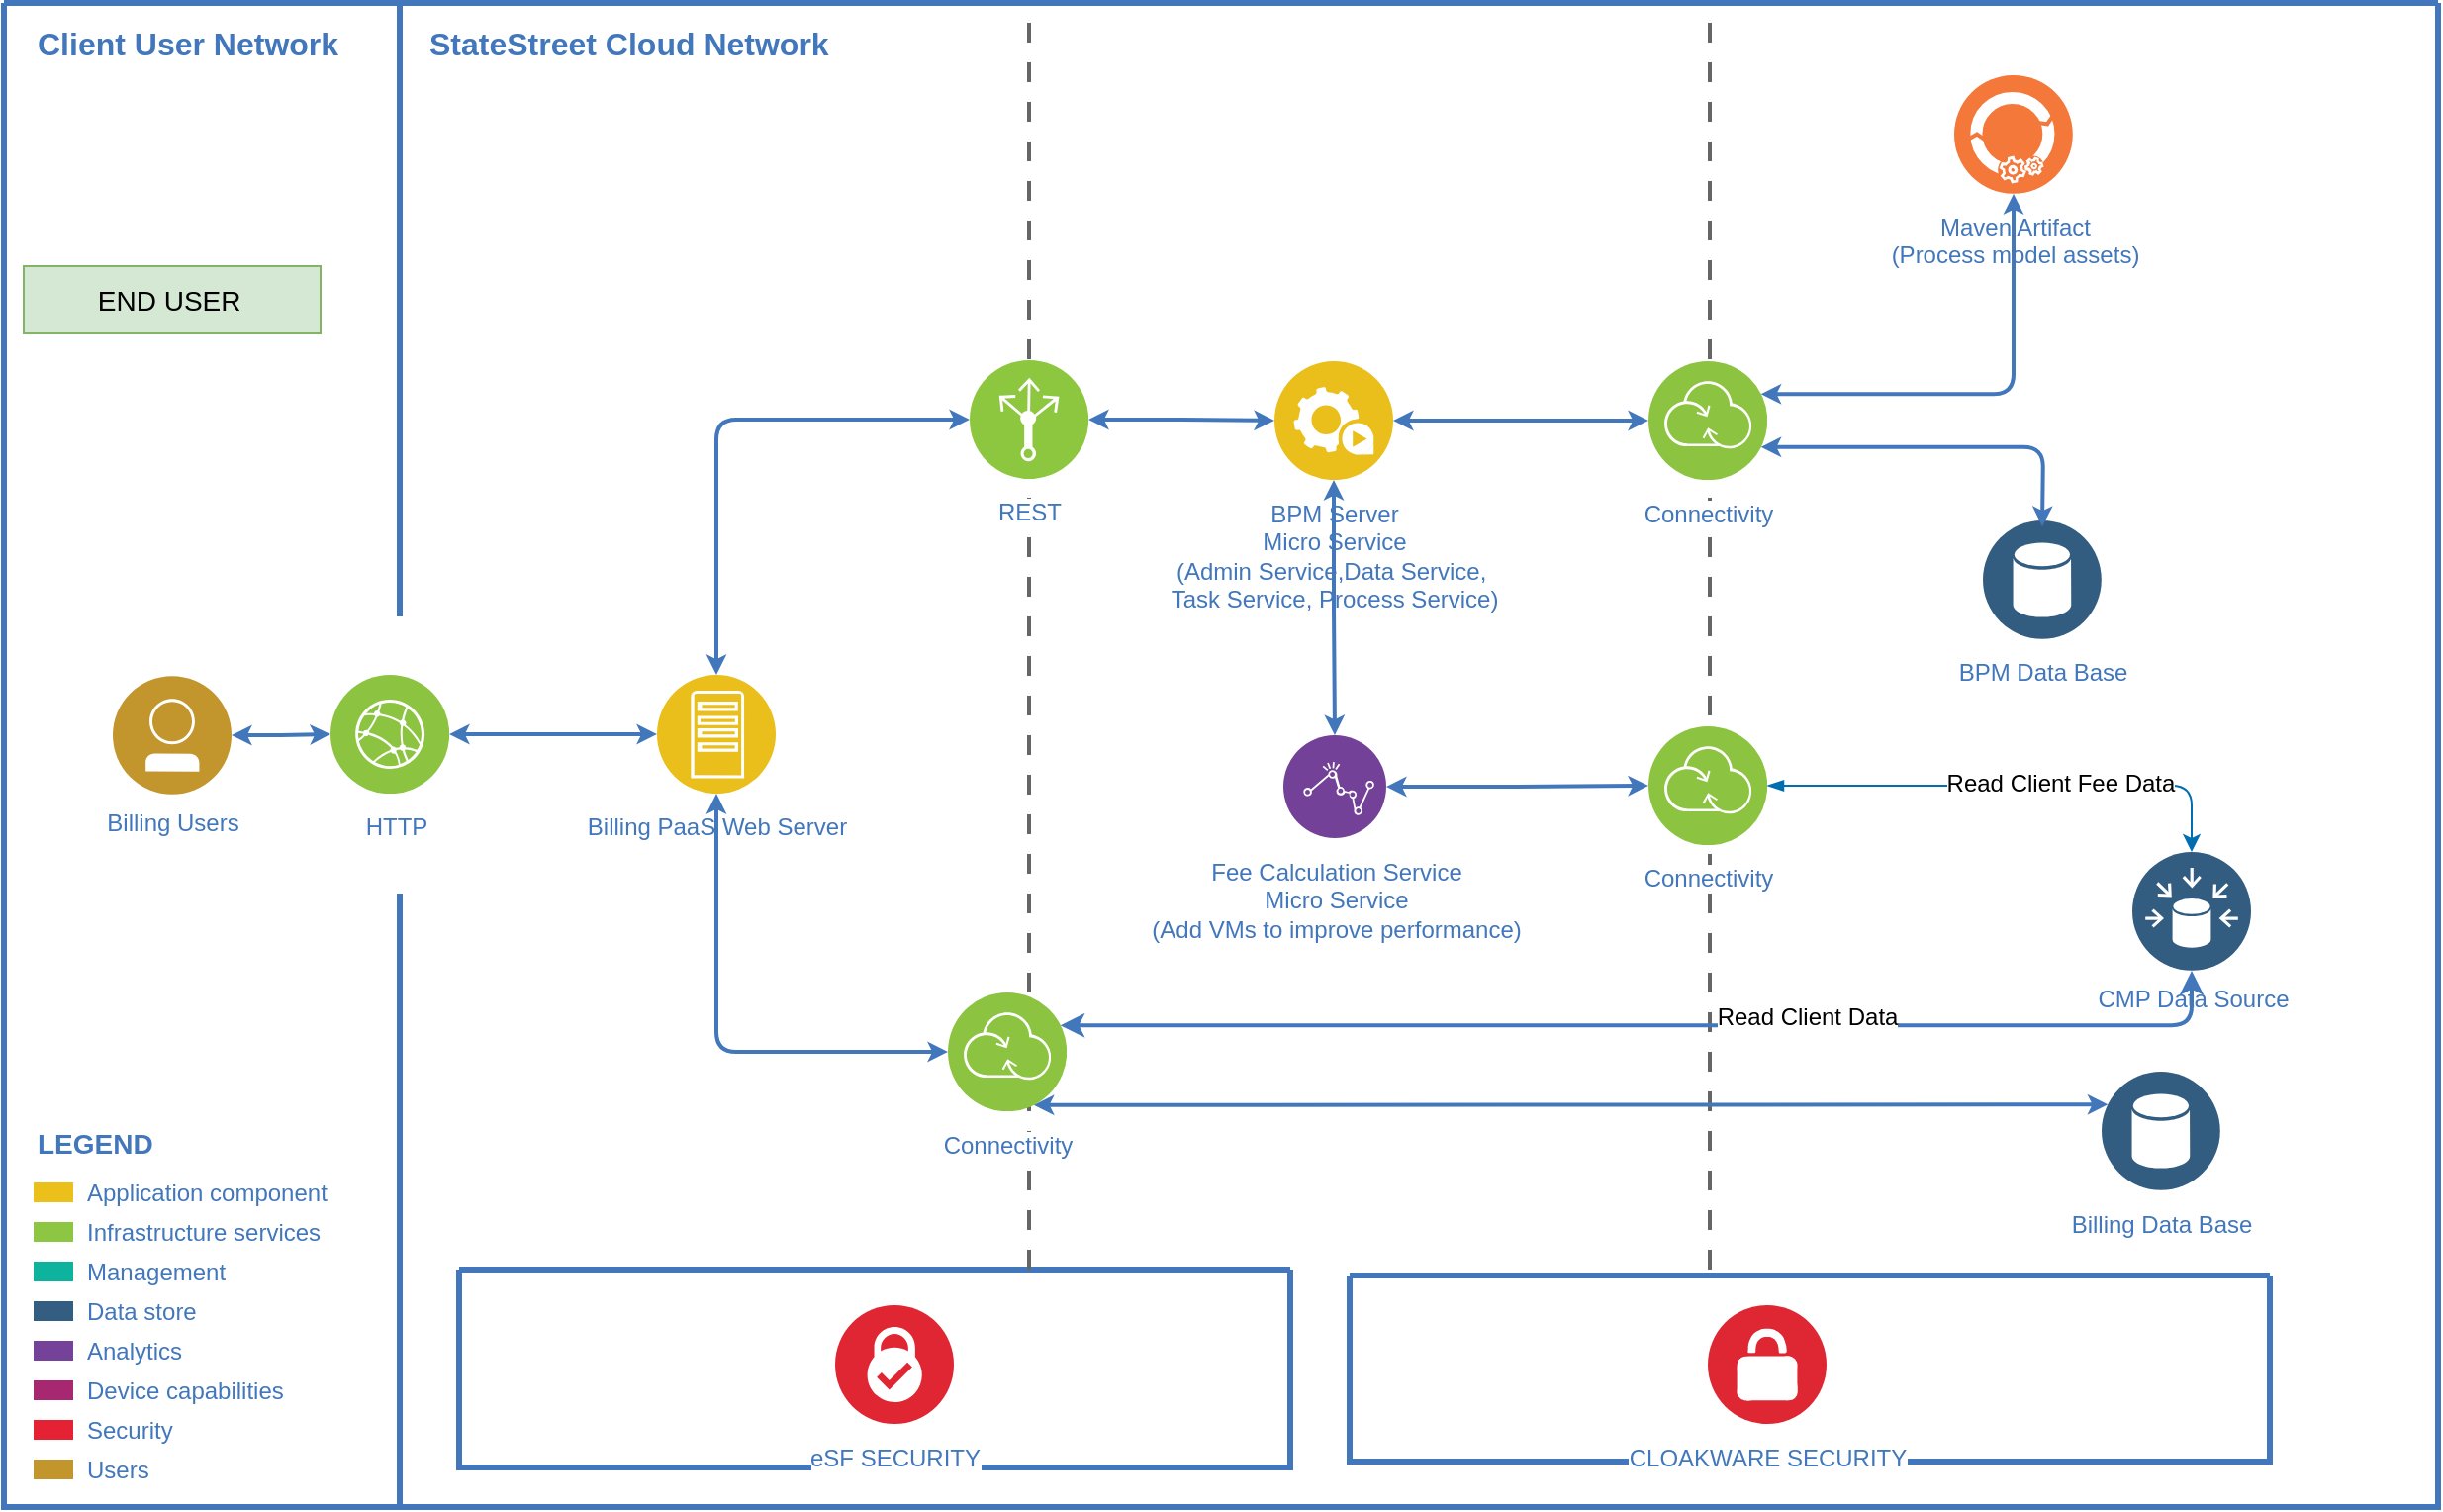 <mxfile pages="1" version="11.2.1" type="github"><diagram id="2f404044-711c-603c-8f00-f6bb4c023d3c" name="Page-1"><mxGraphModel dx="1422" dy="759" grid="0" gridSize="10" guides="1" tooltips="1" connect="1" arrows="1" fold="1" page="1" pageScale="1" pageWidth="1169" pageHeight="827" background="#ffffff" math="0" shadow="0"><root><mxCell id="0"/><mxCell id="1" parent="0"/><mxCell id="63" value="" style="swimlane;shadow=0;strokeColor=#4277BB;fillColor=#ffffff;fontColor=none;align=right;startSize=0;collapsible=0;noLabel=1;strokeWidth=3;" parent="1" vertex="1"><mxGeometry x="280" y="148.5" width="1230" height="760" as="geometry"/></mxCell><mxCell id="Xh_vkmDaWnO0yCEQ2tFV-343" value="" style="line;strokeWidth=2;html=1;shadow=0;labelBackgroundColor=#ffffff;fillColor=none;gradientColor=none;fontSize=12;fontColor=#4277BB;align=center;dashed=1;dashPattern=5 5;strokeColor=#666666;direction=south;" parent="63" vertex="1"><mxGeometry x="857" y="10" width="10" height="640" as="geometry"/></mxCell><mxCell id="242" style="edgeStyle=elbowEdgeStyle;rounded=0;elbow=vertical;html=1;exitX=0;exitY=0.5;entryX=0;entryY=0.5;labelBackgroundColor=#ffffff;startArrow=classic;startFill=1;startSize=4;endArrow=none;endFill=0;endSize=4;jettySize=auto;orthogonalLoop=1;strokeColor=#4277BB;strokeWidth=2;fontSize=12;fontColor=#4277BB;" parent="63" source="174" target="174" edge="1"><mxGeometry relative="1" as="geometry"/></mxCell><mxCell id="279" style="edgeStyle=orthogonalEdgeStyle;rounded=0;html=1;labelBackgroundColor=#ffffff;startArrow=classic;startFill=1;startSize=4;endArrow=classic;endFill=1;endSize=4;jettySize=auto;orthogonalLoop=1;strokeColor=#4277BB;strokeWidth=2;fontSize=12;fontColor=#4277BB;" parent="63" source="243" target="119" edge="1"><mxGeometry relative="1" as="geometry"/></mxCell><mxCell id="102" value="Client User Network" style="text;html=1;align=left;verticalAlign=middle;fontColor=#4277BB;shadow=0;dashed=0;strokeColor=none;fillColor=none;labelBackgroundColor=none;fontStyle=1;fontSize=16;spacingLeft=5;" parent="63" vertex="1"><mxGeometry x="10" y="10" width="170" height="20" as="geometry"/></mxCell><mxCell id="103" value="" style="line;strokeWidth=3;direction=south;html=1;shadow=0;labelBackgroundColor=none;fillColor=none;gradientColor=none;fontSize=12;fontColor=#4277BB;align=right;strokeColor=#4277BB;" parent="63" vertex="1"><mxGeometry x="195" y="1" width="10" height="309" as="geometry"/></mxCell><mxCell id="107" value="StateStreet Cloud Network" style="text;html=1;align=left;verticalAlign=middle;fontColor=#4277BB;shadow=0;dashed=0;strokeColor=none;fillColor=none;labelBackgroundColor=none;fontStyle=1;fontSize=16;spacingLeft=5;" parent="63" vertex="1"><mxGeometry x="208" y="10" width="190" height="20" as="geometry"/></mxCell><mxCell id="109" value="Application component" style="rounded=0;html=1;shadow=0;labelBackgroundColor=none;strokeColor=none;strokeWidth=2;fillColor=#EBC01A;gradientColor=none;fontSize=12;fontColor=#4277BB;align=left;labelPosition=right;verticalLabelPosition=middle;verticalAlign=middle;spacingLeft=5;" parent="63" vertex="1"><mxGeometry x="15" y="596" width="20" height="10" as="geometry"/></mxCell><mxCell id="110" value="Infrastructure services" style="rounded=0;html=1;shadow=0;labelBackgroundColor=none;strokeColor=none;strokeWidth=2;fillColor=#8DC642;gradientColor=none;fontSize=12;fontColor=#4277BB;align=left;labelPosition=right;verticalLabelPosition=middle;verticalAlign=middle;spacingLeft=5;" parent="63" vertex="1"><mxGeometry x="15" y="616" width="20" height="10" as="geometry"/></mxCell><mxCell id="111" value="Management" style="rounded=0;html=1;shadow=0;labelBackgroundColor=none;strokeColor=none;strokeWidth=2;fillColor=#0DB39D;gradientColor=none;fontSize=12;fontColor=#4277BB;align=left;labelPosition=right;verticalLabelPosition=middle;verticalAlign=middle;spacingLeft=5;" parent="63" vertex="1"><mxGeometry x="15" y="636" width="20" height="10" as="geometry"/></mxCell><mxCell id="112" value="Data store" style="rounded=0;html=1;shadow=0;labelBackgroundColor=none;strokeColor=none;strokeWidth=2;fillColor=#335D81;gradientColor=none;fontSize=12;fontColor=#4277BB;align=left;labelPosition=right;verticalLabelPosition=middle;verticalAlign=middle;spacingLeft=5;" parent="63" vertex="1"><mxGeometry x="15" y="656" width="20" height="10" as="geometry"/></mxCell><mxCell id="113" value="Analytics" style="rounded=0;html=1;shadow=0;labelBackgroundColor=none;strokeColor=none;strokeWidth=2;fillColor=#744399;gradientColor=none;fontSize=12;fontColor=#4277BB;align=left;labelPosition=right;verticalLabelPosition=middle;verticalAlign=middle;spacingLeft=5;" parent="63" vertex="1"><mxGeometry x="15" y="676" width="20" height="10" as="geometry"/></mxCell><mxCell id="114" value="Device capabilities" style="rounded=0;html=1;shadow=0;labelBackgroundColor=none;strokeColor=none;strokeWidth=2;fillColor=#A72870;gradientColor=none;fontSize=12;fontColor=#4277BB;align=left;labelPosition=right;verticalLabelPosition=middle;verticalAlign=middle;spacingLeft=5;" parent="63" vertex="1"><mxGeometry x="15" y="696" width="20" height="10" as="geometry"/></mxCell><mxCell id="115" value="Security" style="rounded=0;html=1;shadow=0;labelBackgroundColor=none;strokeColor=none;strokeWidth=2;fillColor=#E52134;gradientColor=none;fontSize=12;fontColor=#4277BB;align=left;labelPosition=right;verticalLabelPosition=middle;verticalAlign=middle;spacingLeft=5;" parent="63" vertex="1"><mxGeometry x="15" y="716" width="20" height="10" as="geometry"/></mxCell><mxCell id="117" value="LEGEND" style="text;html=1;align=left;verticalAlign=middle;fontColor=#4277BB;shadow=0;dashed=0;strokeColor=none;fillColor=none;labelBackgroundColor=none;fontStyle=1;fontSize=14;spacingLeft=0;" parent="63" vertex="1"><mxGeometry x="15" y="566" width="150" height="20" as="geometry"/></mxCell><mxCell id="119" value="HTTP" style="aspect=fixed;perimeter=ellipsePerimeter;html=1;align=center;shadow=0;image;image=img/lib/ibm/infrastructure/edge_services.svg;labelBackgroundColor=#ffffff;strokeColor=none;strokeWidth=2;fillColor=#808080;gradientColor=none;fontSize=12;fontColor=#4277BB;rounded=0;verticalAlign=top;spacingLeft=5;spacingTop=3;" parent="63" vertex="1"><mxGeometry x="165" y="339.5" width="60" height="60" as="geometry"/></mxCell><mxCell id="174" value="" style="swimlane;shadow=0;labelBackgroundColor=#007FFF;strokeColor=#4277BB;fillColor=none;gradientColor=none;fontColor=#000000;align=right;collapsible=0;startSize=0;strokeWidth=3;" parent="63" vertex="1"><mxGeometry x="230" y="640" width="420" height="100" as="geometry"/></mxCell><mxCell id="214" value="eSF SECURITY" style="aspect=fixed;perimeter=ellipsePerimeter;html=1;align=center;shadow=0;dashed=0;image;image=img/lib/ibm/security/security_services.svg;labelBackgroundColor=#ffffff;strokeColor=#4277BB;strokeWidth=2;fillColor=none;gradientColor=none;fontSize=12;fontColor=#4277BB;spacingTop=3;" parent="174" vertex="1"><mxGeometry x="190" y="18" width="60" height="60" as="geometry"/></mxCell><mxCell id="190" value="" style="line;strokeWidth=3;direction=south;html=1;shadow=0;labelBackgroundColor=none;fillColor=none;gradientColor=none;fontSize=12;fontColor=#4277BB;align=right;strokeColor=#4277BB;" parent="63" vertex="1"><mxGeometry x="195" y="450" width="10" height="310" as="geometry"/></mxCell><mxCell id="243" value="Billing Users" style="aspect=fixed;perimeter=ellipsePerimeter;html=1;align=center;shadow=0;dashed=0;image;image=img/lib/ibm/users/user.svg;labelBackgroundColor=#ffffff;strokeColor=#4277BB;strokeWidth=2;fillColor=none;gradientColor=none;fontSize=12;fontColor=#4277BB;" parent="63" vertex="1"><mxGeometry x="55" y="340" width="60" height="60" as="geometry"/></mxCell><mxCell id="245" value="Fee Calculation Service&lt;br&gt;Micro Service&lt;br&gt;(Add VMs to improve performance)" style="aspect=fixed;perimeter=ellipsePerimeter;html=1;align=center;shadow=0;dashed=0;image;image=img/lib/ibm/analytics/analytics.svg;labelBackgroundColor=#ffffff;strokeColor=#4277BB;strokeWidth=2;fillColor=none;gradientColor=none;fontSize=12;fontColor=#4277BB;spacingTop=3;" parent="63" vertex="1"><mxGeometry x="646.5" y="370" width="52" height="52" as="geometry"/></mxCell><mxCell id="250" value="" style="line;strokeWidth=2;html=1;shadow=0;labelBackgroundColor=#ffffff;fillColor=none;gradientColor=none;fontSize=12;fontColor=#4277BB;align=center;dashed=1;dashPattern=5 5;strokeColor=#666666;direction=south;" parent="63" vertex="1"><mxGeometry x="513" y="10" width="10" height="630" as="geometry"/></mxCell><mxCell id="255" value="CMP Data Source" style="aspect=fixed;perimeter=ellipsePerimeter;html=1;align=center;shadow=0;dashed=0;image;image=img/lib/ibm/data/data_sources.svg;labelBackgroundColor=#ffffff;strokeColor=#4277BB;strokeWidth=2;fillColor=none;gradientColor=none;fontSize=12;fontColor=#4277BB;direction=east;" parent="63" vertex="1"><mxGeometry x="1075.5" y="429" width="60" height="60" as="geometry"/></mxCell><mxCell id="282" value="END USER&amp;nbsp;" style="text;html=1;align=center;verticalAlign=middle;shadow=0;dashed=0;strokeColor=#82b366;fillColor=#d5e8d4;labelBackgroundColor=none;fontStyle=0;fontSize=14;spacingLeft=0;" parent="63" vertex="1"><mxGeometry x="10" y="133" width="150" height="34" as="geometry"/></mxCell><mxCell id="285" value="Users" style="rounded=0;html=1;shadow=0;labelBackgroundColor=none;strokeColor=none;strokeWidth=2;fillColor=#C2952D;gradientColor=none;fontSize=12;fontColor=#4277BB;align=left;labelPosition=right;verticalLabelPosition=middle;verticalAlign=middle;spacingLeft=5;" parent="63" vertex="1"><mxGeometry x="15" y="736" width="20" height="10" as="geometry"/></mxCell><mxCell id="Xh_vkmDaWnO0yCEQ2tFV-292" value="Billing PaaS Web Server&lt;br&gt;" style="aspect=fixed;perimeter=ellipsePerimeter;html=1;align=center;shadow=0;dashed=0;fontColor=#4277BB;labelBackgroundColor=#ffffff;fontSize=12;spacingTop=3;image;image=img/lib/ibm/applications/app_server.svg;" parent="63" vertex="1"><mxGeometry x="330" y="339.5" width="60" height="60" as="geometry"/></mxCell><mxCell id="Xh_vkmDaWnO0yCEQ2tFV-295" value="BPM Server&lt;br&gt;Micro Service&lt;br&gt;(Admin Service,Data Service,&amp;nbsp;&lt;br&gt;Task Service,&amp;nbsp;Process Service)" style="aspect=fixed;perimeter=ellipsePerimeter;html=1;align=center;shadow=0;dashed=0;fontColor=#4277BB;labelBackgroundColor=#ffffff;fontSize=12;spacingTop=3;image;image=img/lib/ibm/applications/automation_tools.svg;" parent="63" vertex="1"><mxGeometry x="642" y="181" width="60" height="60" as="geometry"/></mxCell><mxCell id="Xh_vkmDaWnO0yCEQ2tFV-297" value="REST" style="aspect=fixed;perimeter=ellipsePerimeter;html=1;align=center;shadow=0;dashed=0;fontColor=#4277BB;labelBackgroundColor=#ffffff;fontSize=12;spacingTop=3;image;image=img/lib/ibm/infrastructure/load_balancing_routing.svg;" parent="63" vertex="1"><mxGeometry x="488" y="180.5" width="60" height="60" as="geometry"/></mxCell><mxCell id="Xh_vkmDaWnO0yCEQ2tFV-302" value="Maven Artifact&lt;br&gt;(Process model assets)" style="aspect=fixed;perimeter=ellipsePerimeter;html=1;align=center;shadow=0;dashed=0;fontColor=#4277BB;labelBackgroundColor=#ffffff;fontSize=12;spacingTop=3;image;image=img/lib/ibm/devops/artifact_management.svg;" parent="63" vertex="1"><mxGeometry x="985.5" y="36.5" width="60" height="60" as="geometry"/></mxCell><mxCell id="Xh_vkmDaWnO0yCEQ2tFV-307" value="BPM Data Base" style="aspect=fixed;perimeter=ellipsePerimeter;html=1;align=center;shadow=0;dashed=0;fontColor=#4277BB;labelBackgroundColor=#ffffff;fontSize=12;spacingTop=3;image;image=img/lib/ibm/data/data_services.svg;" parent="63" vertex="1"><mxGeometry x="1000" y="261.5" width="60" height="60" as="geometry"/></mxCell><mxCell id="Xh_vkmDaWnO0yCEQ2tFV-314" value="Connectivity" style="aspect=fixed;perimeter=ellipsePerimeter;html=1;align=center;shadow=0;dashed=0;fontColor=#4277BB;labelBackgroundColor=#ffffff;fontSize=12;spacingTop=3;image;image=img/lib/ibm/infrastructure/transformation_connectivity.svg;" parent="63" vertex="1"><mxGeometry x="831" y="181" width="60" height="60" as="geometry"/></mxCell><mxCell id="Xh_vkmDaWnO0yCEQ2tFV-320" value="Connectivity" style="aspect=fixed;perimeter=ellipsePerimeter;html=1;align=center;shadow=0;dashed=0;fontColor=#4277BB;labelBackgroundColor=#ffffff;fontSize=12;spacingTop=3;image;image=img/lib/ibm/infrastructure/transformation_connectivity.svg;" parent="63" vertex="1"><mxGeometry x="477" y="500" width="60" height="60" as="geometry"/></mxCell><mxCell id="Xh_vkmDaWnO0yCEQ2tFV-321" value="Billing Data Base" style="aspect=fixed;perimeter=ellipsePerimeter;html=1;align=center;shadow=0;dashed=0;fontColor=#4277BB;labelBackgroundColor=#ffffff;fontSize=12;spacingTop=3;image;image=img/lib/ibm/data/data_services.svg;" parent="63" vertex="1"><mxGeometry x="1060" y="540" width="60" height="60" as="geometry"/></mxCell><mxCell id="Xh_vkmDaWnO0yCEQ2tFV-352" style="edgeStyle=orthogonalEdgeStyle;rounded=1;orthogonalLoop=1;jettySize=auto;html=1;startArrow=blockThin;startFill=1;fillColor=#1ba1e2;strokeColor=#006EAF;" parent="63" source="Xh_vkmDaWnO0yCEQ2tFV-324" target="255" edge="1"><mxGeometry relative="1" as="geometry"/></mxCell><mxCell id="Xh_vkmDaWnO0yCEQ2tFV-356" value="Read Client Fee Data" style="text;html=1;resizable=0;points=[];align=center;verticalAlign=middle;labelBackgroundColor=#ffffff;" parent="Xh_vkmDaWnO0yCEQ2tFV-352" vertex="1" connectable="0"><mxGeometry x="0.192" y="1" relative="1" as="geometry"><mxPoint as="offset"/></mxGeometry></mxCell><mxCell id="Xh_vkmDaWnO0yCEQ2tFV-324" value="Connectivity" style="aspect=fixed;perimeter=ellipsePerimeter;html=1;align=center;shadow=0;dashed=0;fontColor=#4277BB;labelBackgroundColor=#ffffff;fontSize=12;spacingTop=3;image;image=img/lib/ibm/infrastructure/transformation_connectivity.svg;" parent="63" vertex="1"><mxGeometry x="831" y="365.5" width="60" height="60" as="geometry"/></mxCell><mxCell id="Xh_vkmDaWnO0yCEQ2tFV-326" style="edgeStyle=orthogonalEdgeStyle;rounded=1;html=1;labelBackgroundColor=#ffffff;startArrow=classic;startFill=1;startSize=4;endArrow=classic;endFill=1;endSize=4;jettySize=auto;orthogonalLoop=1;strokeColor=#4277BB;strokeWidth=2;fontSize=12;fontColor=#4277BB;entryX=0;entryY=0.5;entryDx=0;entryDy=0;exitX=0.5;exitY=0;exitDx=0;exitDy=0;" parent="63" source="Xh_vkmDaWnO0yCEQ2tFV-292" target="Xh_vkmDaWnO0yCEQ2tFV-297" edge="1"><mxGeometry relative="1" as="geometry"><mxPoint x="125" y="380" as="sourcePoint"/><mxPoint x="175.004" y="380" as="targetPoint"/></mxGeometry></mxCell><mxCell id="Xh_vkmDaWnO0yCEQ2tFV-328" style="edgeStyle=orthogonalEdgeStyle;rounded=1;html=1;labelBackgroundColor=#ffffff;startArrow=classic;startFill=1;startSize=4;endArrow=classic;endFill=1;endSize=4;jettySize=auto;orthogonalLoop=1;strokeColor=#4277BB;strokeWidth=2;fontSize=12;fontColor=#4277BB;entryX=0;entryY=0.5;entryDx=0;entryDy=0;exitX=0.5;exitY=1;exitDx=0;exitDy=0;" parent="63" source="Xh_vkmDaWnO0yCEQ2tFV-292" target="Xh_vkmDaWnO0yCEQ2tFV-320" edge="1"><mxGeometry relative="1" as="geometry"><mxPoint x="238" y="380" as="sourcePoint"/><mxPoint x="340.004" y="380" as="targetPoint"/></mxGeometry></mxCell><mxCell id="Xh_vkmDaWnO0yCEQ2tFV-335" style="edgeStyle=orthogonalEdgeStyle;rounded=0;html=1;labelBackgroundColor=#ffffff;startArrow=classic;startFill=1;startSize=4;endArrow=classic;endFill=1;endSize=4;jettySize=auto;orthogonalLoop=1;strokeColor=#4277BB;strokeWidth=2;fontSize=12;fontColor=#4277BB;entryX=0;entryY=0.25;entryDx=0;entryDy=0;exitX=0.75;exitY=1;exitDx=0;exitDy=0;" parent="63" source="Xh_vkmDaWnO0yCEQ2tFV-320" target="Xh_vkmDaWnO0yCEQ2tFV-321" edge="1"><mxGeometry relative="1" as="geometry"><mxPoint x="243" y="376" as="sourcePoint"/><mxPoint x="340.004" y="376" as="targetPoint"/></mxGeometry></mxCell><mxCell id="Xh_vkmDaWnO0yCEQ2tFV-336" style="edgeStyle=orthogonalEdgeStyle;rounded=1;html=1;labelBackgroundColor=#ffffff;startArrow=classic;startFill=1;endArrow=classic;endFill=1;jettySize=auto;orthogonalLoop=1;strokeColor=#4277BB;strokeWidth=2;fontSize=12;fontColor=#4277BB;entryX=0.5;entryY=1;entryDx=0;entryDy=0;exitX=1;exitY=0.25;exitDx=0;exitDy=0;" parent="63" source="Xh_vkmDaWnO0yCEQ2tFV-320" target="255" edge="1"><mxGeometry relative="1" as="geometry"><mxPoint x="557.996" y="530" as="sourcePoint"/><mxPoint x="970" y="514" as="targetPoint"/></mxGeometry></mxCell><mxCell id="Xh_vkmDaWnO0yCEQ2tFV-355" value="Read Client Data" style="text;html=1;resizable=0;points=[];align=center;verticalAlign=middle;labelBackgroundColor=#ffffff;" parent="Xh_vkmDaWnO0yCEQ2tFV-336" vertex="1" connectable="0"><mxGeometry x="0.259" y="4" relative="1" as="geometry"><mxPoint as="offset"/></mxGeometry></mxCell><mxCell id="Xh_vkmDaWnO0yCEQ2tFV-340" style="edgeStyle=orthogonalEdgeStyle;rounded=0;html=1;labelBackgroundColor=#ffffff;startArrow=classic;startFill=1;startSize=4;endArrow=classic;endFill=1;endSize=4;jettySize=auto;orthogonalLoop=1;strokeColor=#4277BB;strokeWidth=2;fontSize=12;fontColor=#4277BB;entryX=0;entryY=0.5;entryDx=0;entryDy=0;" parent="63" source="Xh_vkmDaWnO0yCEQ2tFV-295" target="Xh_vkmDaWnO0yCEQ2tFV-314" edge="1"><mxGeometry relative="1" as="geometry"><mxPoint x="560" y="220.5" as="sourcePoint"/><mxPoint x="660" y="220.5" as="targetPoint"/></mxGeometry></mxCell><mxCell id="Xh_vkmDaWnO0yCEQ2tFV-341" style="edgeStyle=orthogonalEdgeStyle;rounded=1;html=1;labelBackgroundColor=#ffffff;startArrow=classic;startFill=1;startSize=4;endArrow=classic;endFill=1;endSize=4;jettySize=auto;orthogonalLoop=1;strokeColor=#4277BB;strokeWidth=2;fontSize=12;fontColor=#4277BB;entryX=0.5;entryY=1;entryDx=0;entryDy=0;exitX=1;exitY=0.25;exitDx=0;exitDy=0;" parent="63" source="Xh_vkmDaWnO0yCEQ2tFV-314" target="Xh_vkmDaWnO0yCEQ2tFV-302" edge="1"><mxGeometry relative="1" as="geometry"><mxPoint x="719.996" y="220.5" as="sourcePoint"/><mxPoint x="794" y="130.5" as="targetPoint"/></mxGeometry></mxCell><mxCell id="Xh_vkmDaWnO0yCEQ2tFV-342" style="edgeStyle=orthogonalEdgeStyle;rounded=1;html=1;labelBackgroundColor=#ffffff;startArrow=classic;startFill=1;startSize=4;endArrow=classic;endFill=1;endSize=4;jettySize=auto;orthogonalLoop=1;strokeColor=#4277BB;strokeWidth=2;fontSize=12;fontColor=#4277BB;exitX=1;exitY=0.75;exitDx=0;exitDy=0;" parent="63" source="Xh_vkmDaWnO0yCEQ2tFV-314" edge="1"><mxGeometry relative="1" as="geometry"><mxPoint x="854" y="130.5" as="sourcePoint"/><mxPoint x="1030" y="264.5" as="targetPoint"/></mxGeometry></mxCell><mxCell id="Xh_vkmDaWnO0yCEQ2tFV-327" style="edgeStyle=orthogonalEdgeStyle;rounded=0;html=1;labelBackgroundColor=#ffffff;startArrow=classic;startFill=1;startSize=4;endArrow=classic;endFill=1;endSize=4;jettySize=auto;orthogonalLoop=1;strokeColor=#4277BB;strokeWidth=2;fontSize=12;fontColor=#4277BB;exitX=1;exitY=0.5;exitDx=0;exitDy=0;" parent="63" source="119" target="Xh_vkmDaWnO0yCEQ2tFV-292" edge="1"><mxGeometry relative="1" as="geometry"><mxPoint x="263" y="266.5" as="sourcePoint"/><mxPoint x="210.004" y="276.5" as="targetPoint"/></mxGeometry></mxCell><mxCell id="Xh_vkmDaWnO0yCEQ2tFV-339" style="edgeStyle=orthogonalEdgeStyle;rounded=0;html=1;labelBackgroundColor=#ffffff;startArrow=classic;startFill=1;startSize=4;endArrow=classic;endFill=1;endSize=4;jettySize=auto;orthogonalLoop=1;strokeColor=#4277BB;strokeWidth=2;fontSize=12;fontColor=#4277BB;entryX=0;entryY=0.5;entryDx=0;entryDy=0;" parent="63" source="Xh_vkmDaWnO0yCEQ2tFV-297" target="Xh_vkmDaWnO0yCEQ2tFV-295" edge="1"><mxGeometry relative="1" as="geometry"><mxPoint x="630" y="199.5" as="sourcePoint"/><mxPoint x="584" y="228.5" as="targetPoint"/></mxGeometry></mxCell><mxCell id="Xh_vkmDaWnO0yCEQ2tFV-350" style="edgeStyle=orthogonalEdgeStyle;rounded=0;html=1;labelBackgroundColor=#ffffff;startArrow=classic;startFill=1;startSize=4;endArrow=classic;endFill=1;endSize=4;jettySize=auto;orthogonalLoop=1;strokeColor=#4277BB;strokeWidth=2;fontSize=12;fontColor=#4277BB;exitX=0.5;exitY=1;exitDx=0;exitDy=0;" parent="63" source="Xh_vkmDaWnO0yCEQ2tFV-295" target="245" edge="1"><mxGeometry relative="1" as="geometry"><mxPoint x="557.999" y="220.735" as="sourcePoint"/><mxPoint x="659.941" y="220.735" as="targetPoint"/></mxGeometry></mxCell><mxCell id="Xh_vkmDaWnO0yCEQ2tFV-330" value="" style="swimlane;shadow=0;labelBackgroundColor=#007FFF;strokeColor=#4277BB;fillColor=none;gradientColor=none;fontColor=#000000;align=right;collapsible=0;startSize=0;strokeWidth=3;" parent="63" vertex="1"><mxGeometry x="680" y="643" width="465" height="94" as="geometry"/></mxCell><mxCell id="Xh_vkmDaWnO0yCEQ2tFV-329" value="CLOAKWARE SECURITY" style="aspect=fixed;perimeter=ellipsePerimeter;html=1;align=center;shadow=0;dashed=0;fontColor=#4277BB;labelBackgroundColor=#ffffff;fontSize=12;spacingTop=3;image;image=img/lib/ibm/security/vpn.svg;" parent="Xh_vkmDaWnO0yCEQ2tFV-330" vertex="1"><mxGeometry x="181" y="15" width="60" height="60" as="geometry"/></mxCell><mxCell id="Xh_vkmDaWnO0yCEQ2tFV-351" style="edgeStyle=orthogonalEdgeStyle;rounded=0;html=1;labelBackgroundColor=#ffffff;startArrow=classic;startFill=1;startSize=4;endArrow=classic;endFill=1;endSize=4;jettySize=auto;orthogonalLoop=1;strokeColor=#4277BB;strokeWidth=2;fontSize=12;fontColor=#4277BB;entryX=0;entryY=0.5;entryDx=0;entryDy=0;exitX=1;exitY=0.5;exitDx=0;exitDy=0;" parent="63" source="245" target="Xh_vkmDaWnO0yCEQ2tFV-324" edge="1"><mxGeometry relative="1" as="geometry"><mxPoint x="651" y="395.5" as="sourcePoint"/><mxPoint x="651.706" y="220.735" as="targetPoint"/><Array as="points"/></mxGeometry></mxCell></root></mxGraphModel></diagram></mxfile>